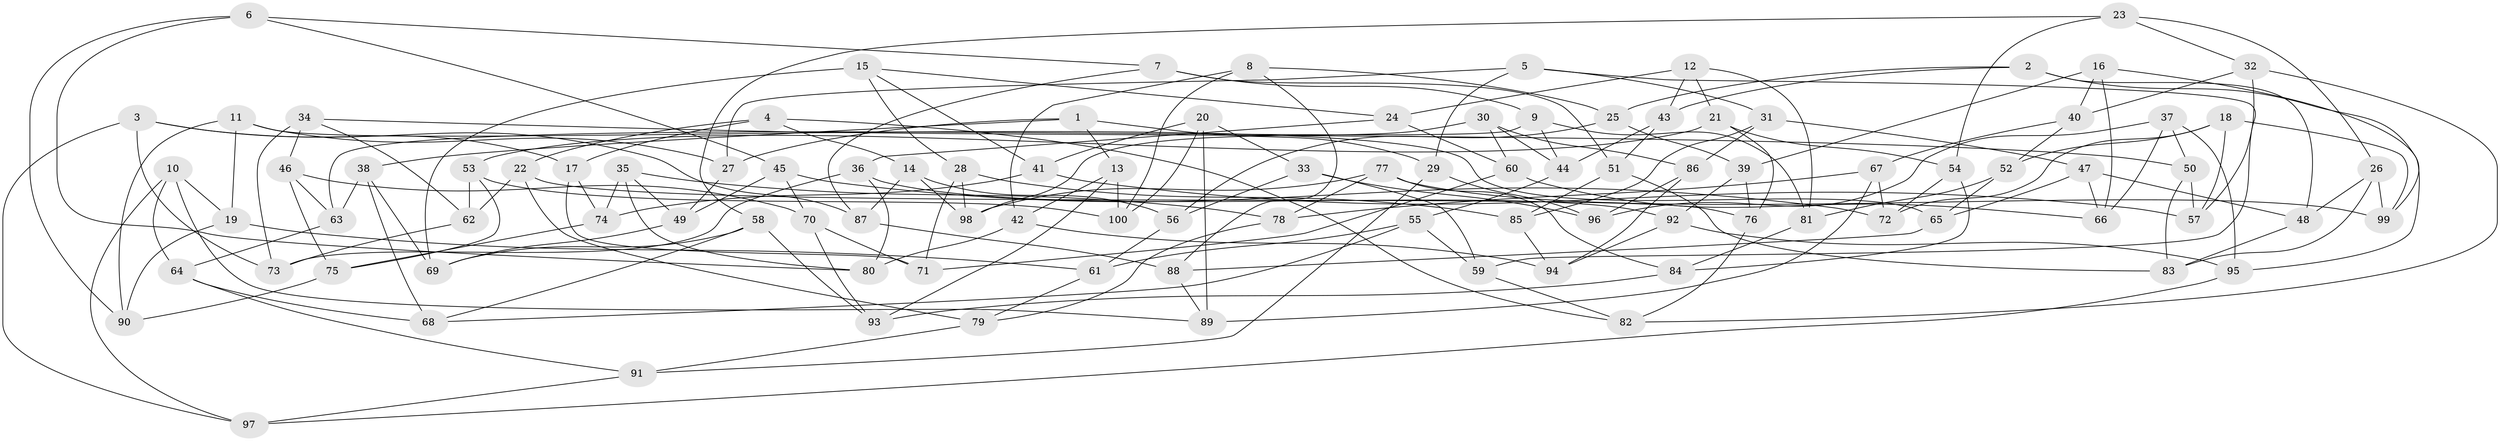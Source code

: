 // Generated by graph-tools (version 1.1) at 2025/39/02/21/25 10:39:01]
// undirected, 100 vertices, 200 edges
graph export_dot {
graph [start="1"]
  node [color=gray90,style=filled];
  1;
  2;
  3;
  4;
  5;
  6;
  7;
  8;
  9;
  10;
  11;
  12;
  13;
  14;
  15;
  16;
  17;
  18;
  19;
  20;
  21;
  22;
  23;
  24;
  25;
  26;
  27;
  28;
  29;
  30;
  31;
  32;
  33;
  34;
  35;
  36;
  37;
  38;
  39;
  40;
  41;
  42;
  43;
  44;
  45;
  46;
  47;
  48;
  49;
  50;
  51;
  52;
  53;
  54;
  55;
  56;
  57;
  58;
  59;
  60;
  61;
  62;
  63;
  64;
  65;
  66;
  67;
  68;
  69;
  70;
  71;
  72;
  73;
  74;
  75;
  76;
  77;
  78;
  79;
  80;
  81;
  82;
  83;
  84;
  85;
  86;
  87;
  88;
  89;
  90;
  91;
  92;
  93;
  94;
  95;
  96;
  97;
  98;
  99;
  100;
  1 -- 13;
  1 -- 27;
  1 -- 29;
  1 -- 38;
  2 -- 43;
  2 -- 25;
  2 -- 48;
  2 -- 95;
  3 -- 87;
  3 -- 17;
  3 -- 73;
  3 -- 97;
  4 -- 22;
  4 -- 14;
  4 -- 82;
  4 -- 17;
  5 -- 31;
  5 -- 59;
  5 -- 27;
  5 -- 29;
  6 -- 7;
  6 -- 45;
  6 -- 90;
  6 -- 80;
  7 -- 9;
  7 -- 87;
  7 -- 51;
  8 -- 25;
  8 -- 42;
  8 -- 88;
  8 -- 100;
  9 -- 81;
  9 -- 44;
  9 -- 63;
  10 -- 19;
  10 -- 64;
  10 -- 89;
  10 -- 97;
  11 -- 27;
  11 -- 19;
  11 -- 65;
  11 -- 90;
  12 -- 24;
  12 -- 81;
  12 -- 43;
  12 -- 21;
  13 -- 93;
  13 -- 100;
  13 -- 42;
  14 -- 56;
  14 -- 98;
  14 -- 87;
  15 -- 41;
  15 -- 69;
  15 -- 24;
  15 -- 28;
  16 -- 40;
  16 -- 39;
  16 -- 99;
  16 -- 66;
  17 -- 74;
  17 -- 71;
  18 -- 72;
  18 -- 57;
  18 -- 52;
  18 -- 99;
  19 -- 61;
  19 -- 90;
  20 -- 41;
  20 -- 89;
  20 -- 100;
  20 -- 33;
  21 -- 54;
  21 -- 53;
  21 -- 76;
  22 -- 79;
  22 -- 62;
  22 -- 76;
  23 -- 26;
  23 -- 54;
  23 -- 32;
  23 -- 58;
  24 -- 36;
  24 -- 60;
  25 -- 56;
  25 -- 39;
  26 -- 48;
  26 -- 83;
  26 -- 99;
  27 -- 49;
  28 -- 85;
  28 -- 98;
  28 -- 71;
  29 -- 91;
  29 -- 96;
  30 -- 98;
  30 -- 60;
  30 -- 44;
  30 -- 86;
  31 -- 47;
  31 -- 86;
  31 -- 85;
  32 -- 57;
  32 -- 82;
  32 -- 40;
  33 -- 59;
  33 -- 56;
  33 -- 96;
  34 -- 62;
  34 -- 46;
  34 -- 50;
  34 -- 73;
  35 -- 49;
  35 -- 80;
  35 -- 74;
  35 -- 78;
  36 -- 73;
  36 -- 80;
  36 -- 92;
  37 -- 95;
  37 -- 50;
  37 -- 96;
  37 -- 66;
  38 -- 68;
  38 -- 69;
  38 -- 63;
  39 -- 92;
  39 -- 76;
  40 -- 67;
  40 -- 52;
  41 -- 57;
  41 -- 74;
  42 -- 80;
  42 -- 94;
  43 -- 51;
  43 -- 44;
  44 -- 55;
  45 -- 70;
  45 -- 72;
  45 -- 49;
  46 -- 70;
  46 -- 63;
  46 -- 75;
  47 -- 66;
  47 -- 65;
  47 -- 48;
  48 -- 83;
  49 -- 69;
  50 -- 83;
  50 -- 57;
  51 -- 83;
  51 -- 85;
  52 -- 81;
  52 -- 65;
  53 -- 62;
  53 -- 100;
  53 -- 75;
  54 -- 84;
  54 -- 72;
  55 -- 59;
  55 -- 68;
  55 -- 61;
  56 -- 61;
  58 -- 68;
  58 -- 69;
  58 -- 93;
  59 -- 82;
  60 -- 71;
  60 -- 66;
  61 -- 79;
  62 -- 73;
  63 -- 64;
  64 -- 68;
  64 -- 91;
  65 -- 88;
  67 -- 78;
  67 -- 89;
  67 -- 72;
  70 -- 93;
  70 -- 71;
  74 -- 75;
  75 -- 90;
  76 -- 82;
  77 -- 98;
  77 -- 99;
  77 -- 78;
  77 -- 84;
  78 -- 79;
  79 -- 91;
  81 -- 84;
  84 -- 93;
  85 -- 94;
  86 -- 94;
  86 -- 96;
  87 -- 88;
  88 -- 89;
  91 -- 97;
  92 -- 94;
  92 -- 95;
  95 -- 97;
}
